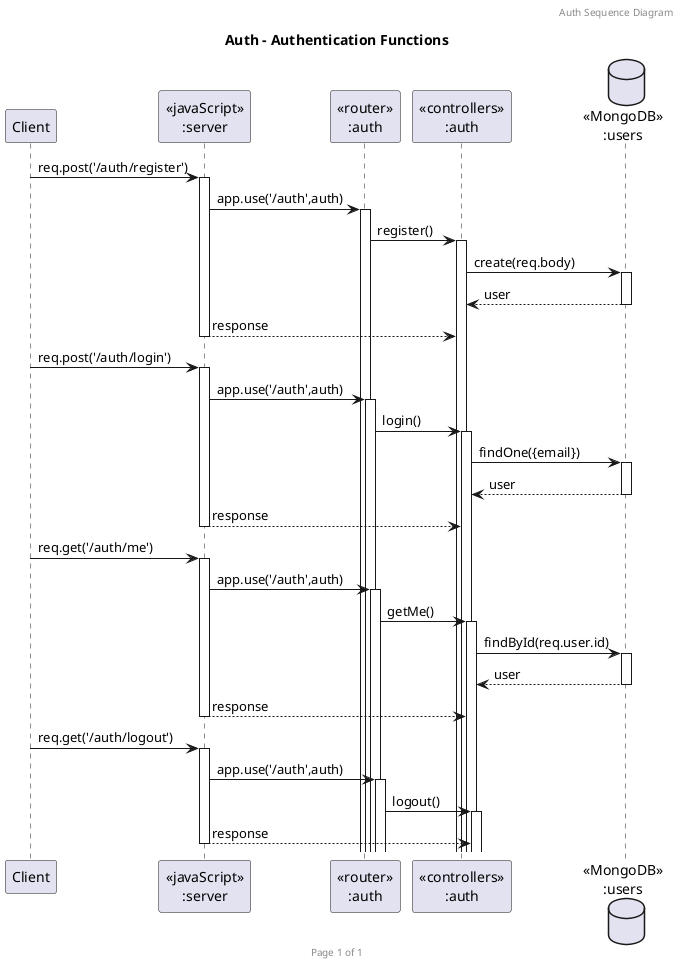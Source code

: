 @startuml Auth - Authentication Functions

header Auth Sequence Diagram
footer Page %page% of %lastpage%
title "Auth - Authentication Functions"

participant "Client" as client
participant "<<javaScript>>\n:server" as server
participant "<<router>>\n:auth" as routerAuth
participant "<<controllers>>\n:auth" as controllersAuth
database "<<MongoDB>>\n:users" as UsersDatabase

client->server ++:req.post('/auth/register')
server->routerAuth ++:app.use('/auth',auth)
routerAuth -> controllersAuth ++:register()
controllersAuth->UsersDatabase ++:create(req.body)
UsersDatabase --> controllersAuth --: user
controllersAuth <-- server --:response

client->server ++:req.post('/auth/login')
server->routerAuth ++:app.use('/auth',auth)
routerAuth -> controllersAuth ++:login()
controllersAuth->UsersDatabase ++:findOne({email})
UsersDatabase --> controllersAuth --: user
controllersAuth <-- server --:response

client->server ++:req.get('/auth/me')
server->routerAuth ++:app.use('/auth',auth)
routerAuth -> controllersAuth ++:getMe()
controllersAuth->UsersDatabase ++:findById(req.user.id)
UsersDatabase --> controllersAuth --: user
controllersAuth <-- server --:response

client->server ++:req.get('/auth/logout')
server->routerAuth ++:app.use('/auth',auth)
routerAuth -> controllersAuth ++:logout()
controllersAuth <-- server --:response

@enduml

